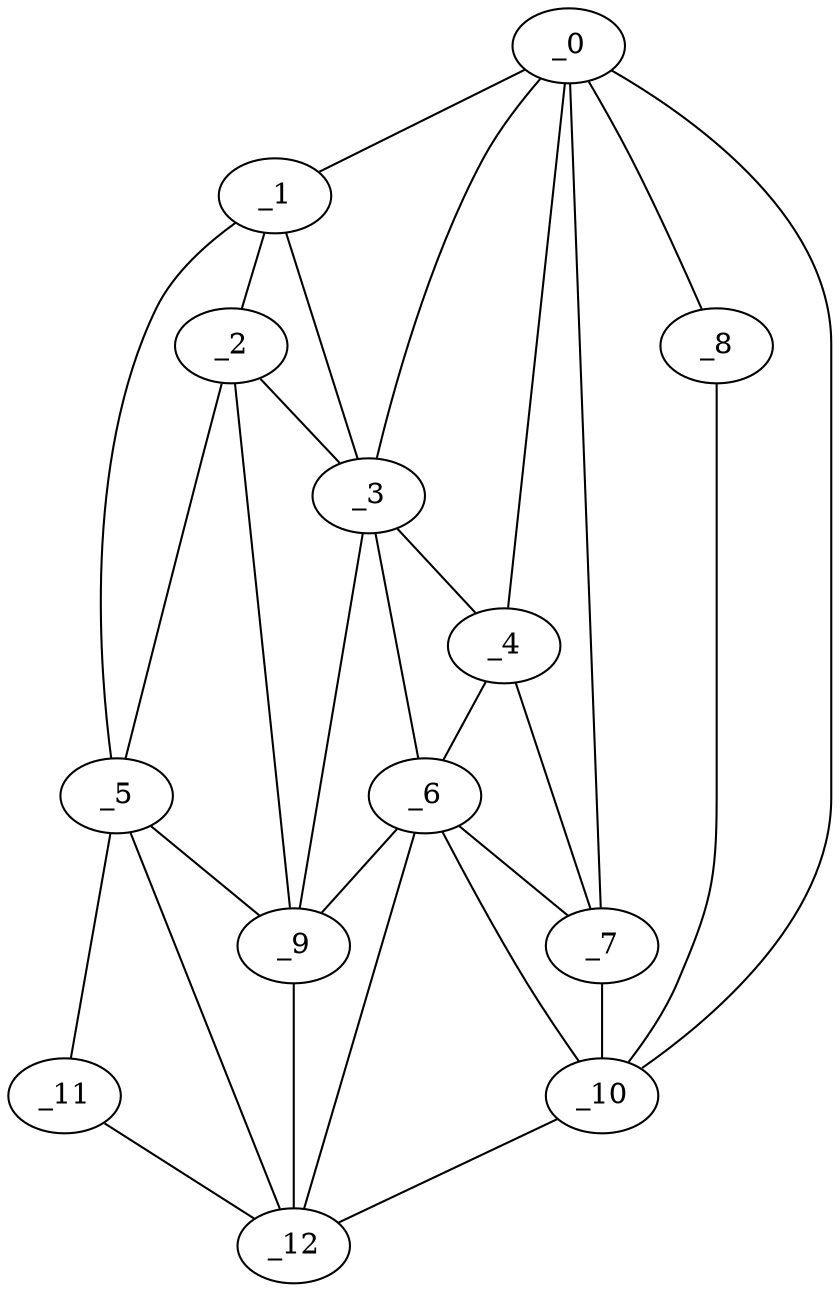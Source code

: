 graph "obj88__300.gxl" {
	_0	 [x=45,
		y=7];
	_1	 [x=59,
		y=119];
	_0 -- _1	 [valence=1];
	_3	 [x=68,
		y=86];
	_0 -- _3	 [valence=1];
	_4	 [x=71,
		y=78];
	_0 -- _4	 [valence=2];
	_7	 [x=80,
		y=61];
	_0 -- _7	 [valence=2];
	_8	 [x=82,
		y=6];
	_0 -- _8	 [valence=1];
	_10	 [x=86,
		y=52];
	_0 -- _10	 [valence=2];
	_2	 [x=67,
		y=95];
	_1 -- _2	 [valence=2];
	_1 -- _3	 [valence=2];
	_5	 [x=71,
		y=121];
	_1 -- _5	 [valence=1];
	_2 -- _3	 [valence=2];
	_2 -- _5	 [valence=2];
	_9	 [x=82,
		y=102];
	_2 -- _9	 [valence=2];
	_3 -- _4	 [valence=1];
	_6	 [x=78,
		y=79];
	_3 -- _6	 [valence=2];
	_3 -- _9	 [valence=2];
	_4 -- _6	 [valence=2];
	_4 -- _7	 [valence=1];
	_5 -- _9	 [valence=1];
	_11	 [x=86,
		y=118];
	_5 -- _11	 [valence=1];
	_12	 [x=87,
		y=110];
	_5 -- _12	 [valence=1];
	_6 -- _7	 [valence=1];
	_6 -- _9	 [valence=2];
	_6 -- _10	 [valence=2];
	_6 -- _12	 [valence=1];
	_7 -- _10	 [valence=2];
	_8 -- _10	 [valence=1];
	_9 -- _12	 [valence=2];
	_10 -- _12	 [valence=1];
	_11 -- _12	 [valence=1];
}
